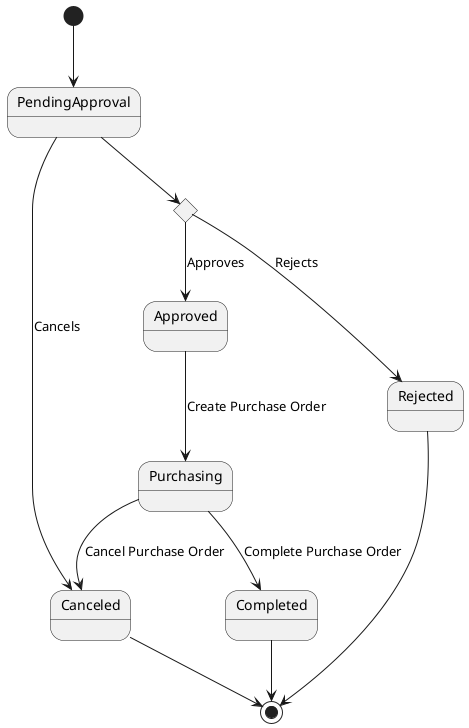 @startuml purchase-requisition

[*] --> PendingApproval
PendingApproval --> Canceled : Cancels

state approval <<choice>>
PendingApproval --> approval
approval --> Rejected : Rejects
Rejected --> [*]
approval --> Approved : Approves

Approved --> Purchasing : Create Purchase Order
Purchasing --> Canceled : Cancel Purchase Order
Purchasing --> Completed : Complete Purchase Order
Completed --> [*]

Canceled --> [*]
@enduml